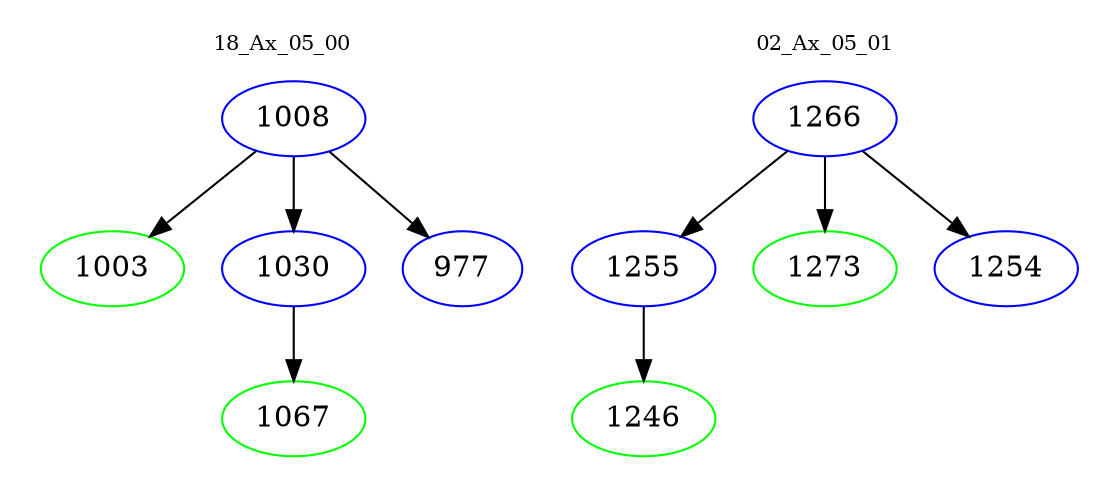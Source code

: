 digraph{
subgraph cluster_0 {
color = white
label = "18_Ax_05_00";
fontsize=10;
T0_1008 [label="1008", color="blue"]
T0_1008 -> T0_1003 [color="black"]
T0_1003 [label="1003", color="green"]
T0_1008 -> T0_1030 [color="black"]
T0_1030 [label="1030", color="blue"]
T0_1030 -> T0_1067 [color="black"]
T0_1067 [label="1067", color="green"]
T0_1008 -> T0_977 [color="black"]
T0_977 [label="977", color="blue"]
}
subgraph cluster_1 {
color = white
label = "02_Ax_05_01";
fontsize=10;
T1_1266 [label="1266", color="blue"]
T1_1266 -> T1_1255 [color="black"]
T1_1255 [label="1255", color="blue"]
T1_1255 -> T1_1246 [color="black"]
T1_1246 [label="1246", color="green"]
T1_1266 -> T1_1273 [color="black"]
T1_1273 [label="1273", color="green"]
T1_1266 -> T1_1254 [color="black"]
T1_1254 [label="1254", color="blue"]
}
}
